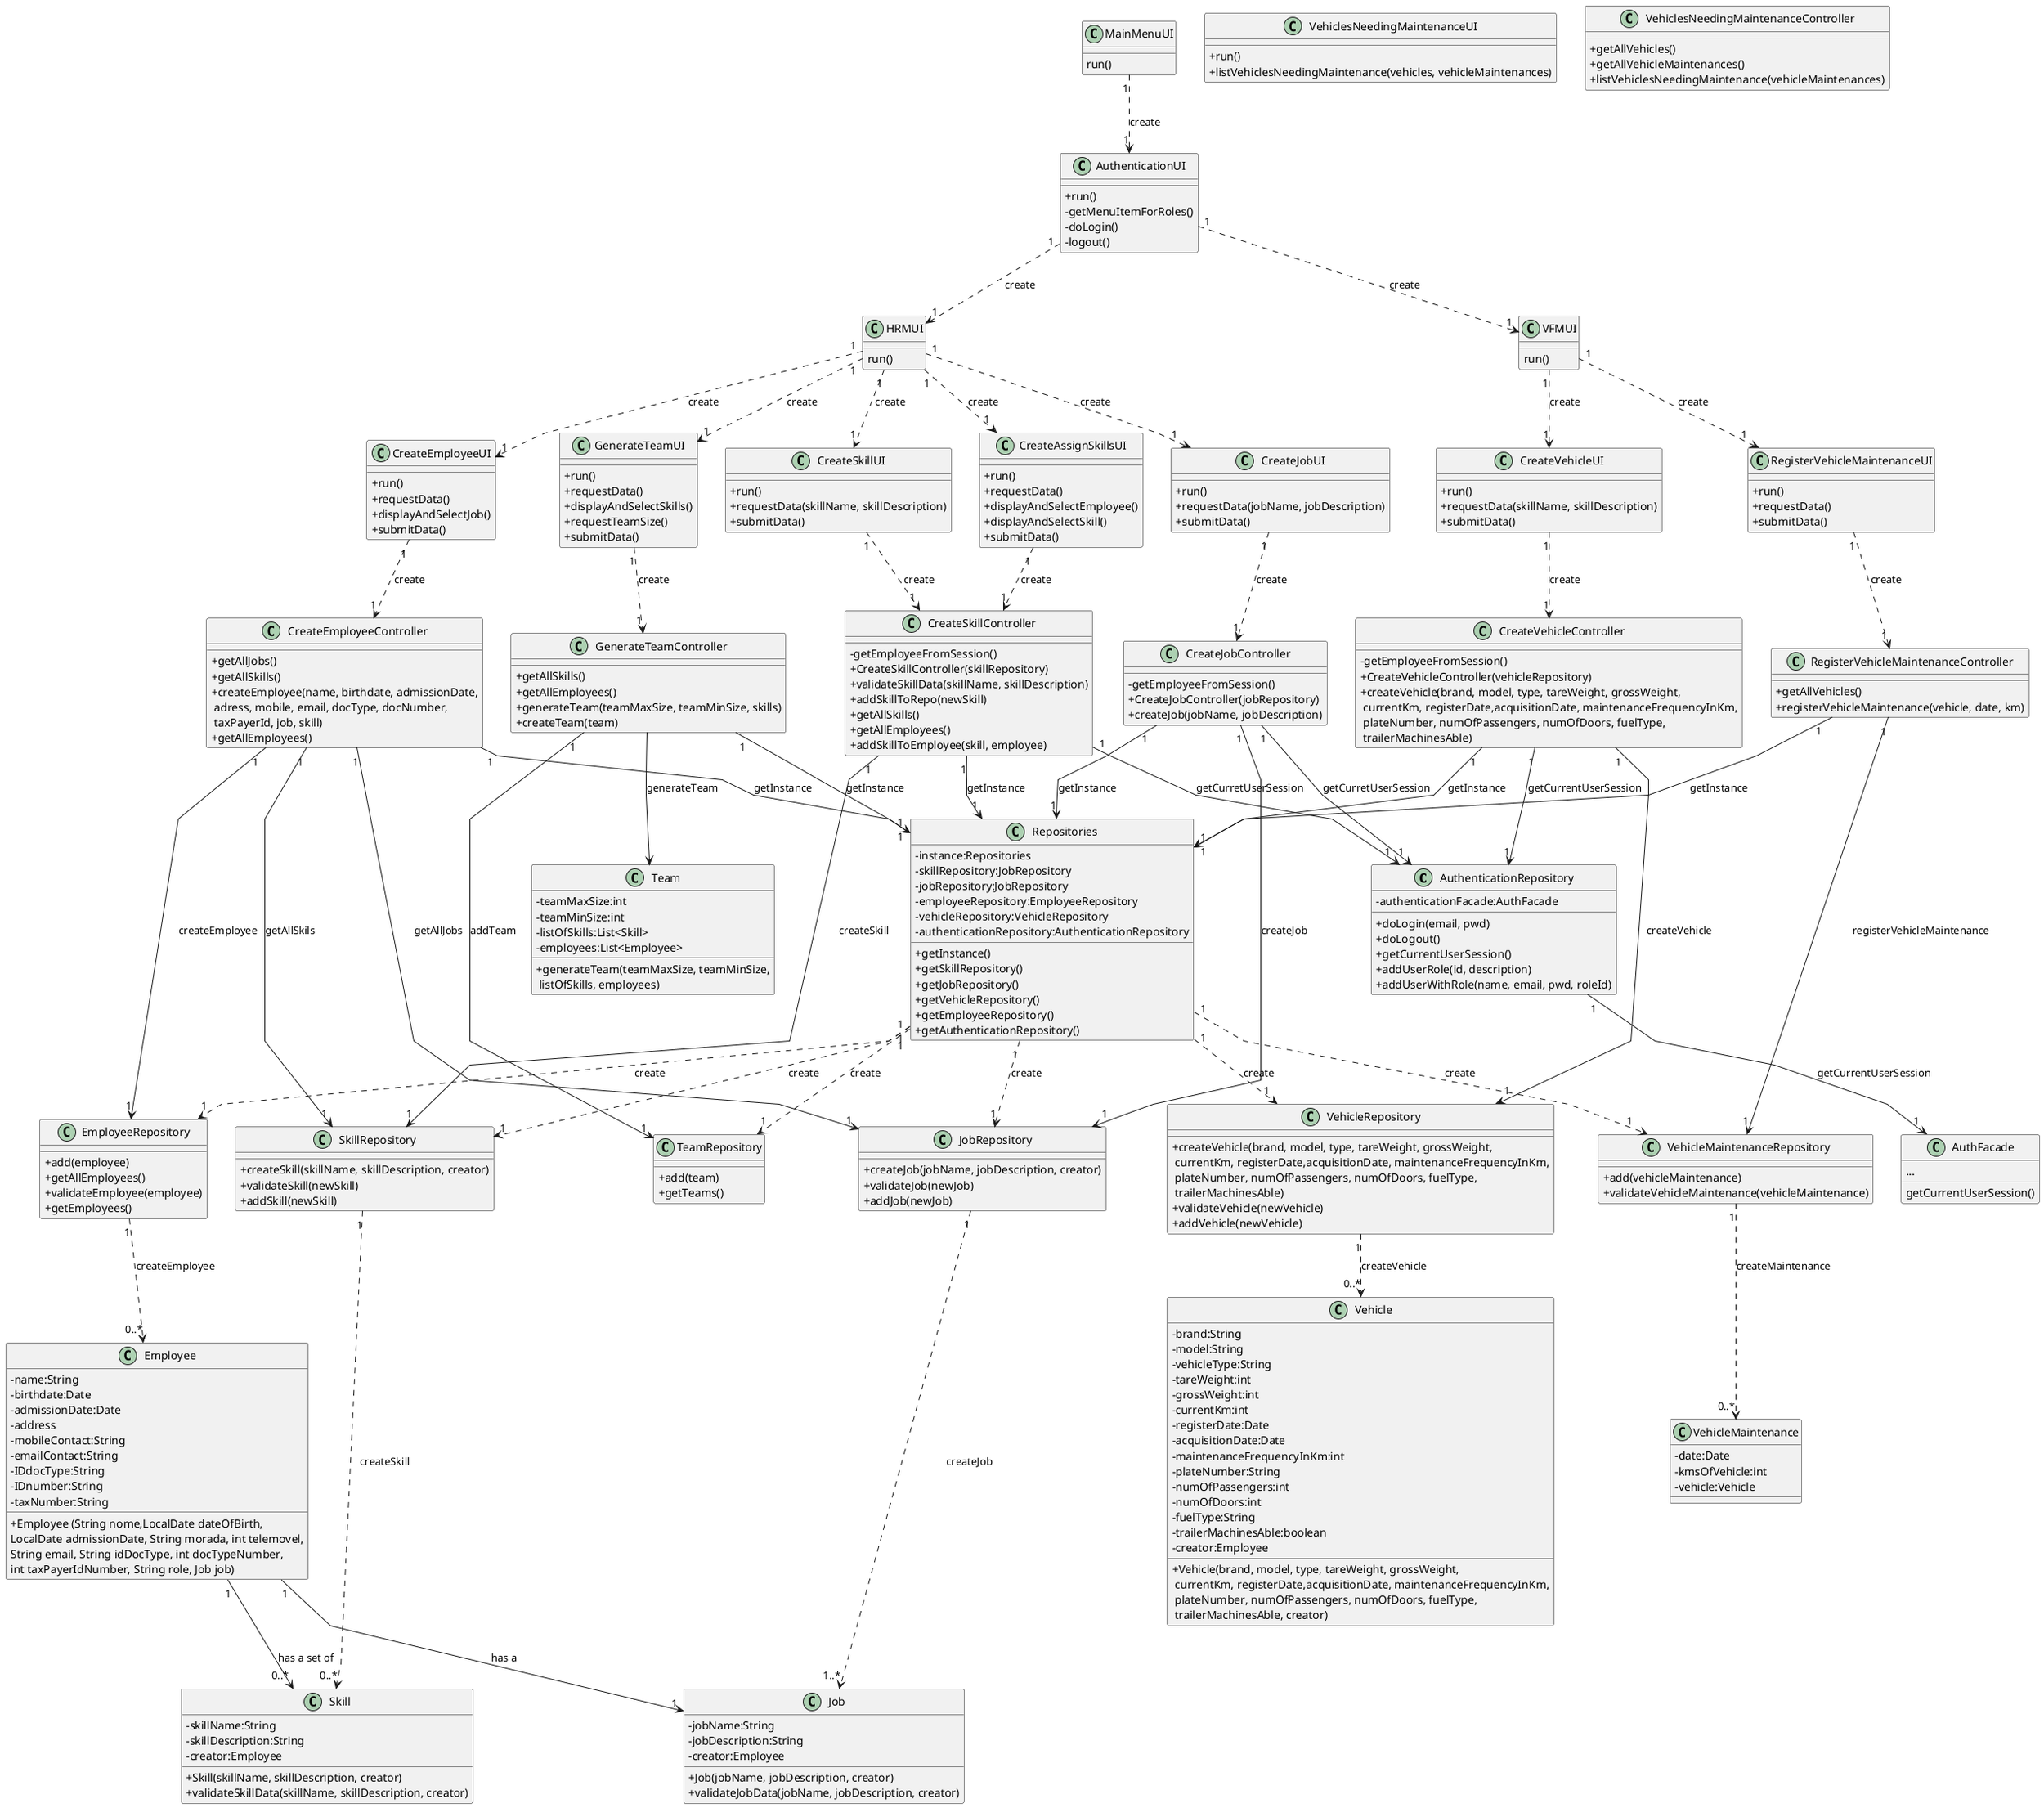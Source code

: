@startuml
skinparam classAttributeIconSize 0
skinparam linetype polyline


class AuthenticationRepository{
    - authenticationFacade:AuthFacade
    + doLogin(email, pwd)
    + doLogout()
    + getCurrentUserSession()
    + addUserRole(id, description)
    + addUserWithRole(name, email, pwd, roleId)
}

class AuthFacade{
    ...
    getCurrentUserSession()
}


class Repositories{
    - instance:Repositories
    - skillRepository:JobRepository
    - jobRepository:JobRepository
    - employeeRepository:EmployeeRepository
    - vehicleRepository:VehicleRepository
    - authenticationRepository:AuthenticationRepository


    + getInstance()
    + getSkillRepository()
    + getJobRepository()
    + getVehicleRepository()
    + getEmployeeRepository()
    + getAuthenticationRepository()
}

'------------------         UI             ----------------------

class MainMenuUI{
    run()
}

class AuthenticationUI{
    +run()
    -getMenuItemForRoles()
    -doLogin()
    -logout()
}

class HRMUI{
    run()
}

class VFMUI{
    run()
}





class CreateSkillUI {
    +run()
    +requestData(skillName, skillDescription)
    +submitData()
}

class CreateJobUI {
    +run()
    +requestData(jobName, jobDescription)
    +submitData()
}

class CreateEmployeeUI {
    +run()
    +requestData()
    +displayAndSelectJob()
    +submitData()
}

class CreateAssignSkillsUI {
    +run()
    +requestData()
    +displayAndSelectEmployee()
    +displayAndSelectSkill()
    +submitData()
}

class GenerateTeamUI {
    +run()
    +requestData()
    +displayAndSelectSkills()
    +requestTeamSize()
    +submitData()
}


class CreateVehicleUI {
    +run()
    +requestData(skillName, skillDescription)
    +submitData()
}

class RegisterVehicleMaintenanceUI {
    +run()
    +requestData()
    +submitData()
}

class VehiclesNeedingMaintenanceUI {
    +run()
    +listVehiclesNeedingMaintenance(vehicles, vehicleMaintenances)
}




'------------------         CONTROLLERS             ----------------------

class CreateSkillController {
    - getEmployeeFromSession()
    + CreateSkillController(skillRepository)
    + validateSkillData(skillName, skillDescription)
    + addSkillToRepo(newSkill)
    + getAllSkills()
    + getAllEmployees()
    + addSkillToEmployee(skill, employee)

}

class CreateJobController {
    -getEmployeeFromSession()
    + CreateJobController(jobRepository)
    + createJob(jobName, jobDescription)
}

class CreateEmployeeController {
    +getAllJobs()
    +getAllSkills()
    +createEmployee(name, birthdate, admissionDate,\n adress, mobile, email, docType, docNumber,\n taxPayerId, job, skill)
    +getAllEmployees()
}

class GenerateTeamController {
    +getAllSkills()
    +getAllEmployees()
    +generateTeam(teamMaxSize, teamMinSize, skills)
    +createTeam(team)
}


class CreateVehicleController {
    -getEmployeeFromSession()
    + CreateVehicleController(vehicleRepository)
    + createVehicle(brand, model, type, tareWeight, grossWeight,\n currentKm, registerDate,acquisitionDate, maintenanceFrequencyInKm,\n plateNumber, numOfPassengers, numOfDoors, fuelType,\n trailerMachinesAble)
}


class RegisterVehicleMaintenanceController {
    +getAllVehicles()
    +registerVehicleMaintenance(vehicle, date, km)
}

class VehiclesNeedingMaintenanceController {
    +getAllVehicles()
    +getAllVehicleMaintenances()
    +listVehiclesNeedingMaintenance(vehicleMaintenances)
}


'------------------         REPOS             ----------------------

class SkillRepository{
    + createSkill(skillName, skillDescription, creator)
    + validateSkill(newSkill)
    + addSkill(newSkill)
}


class JobRepository{
    + createJob(jobName, jobDescription, creator)
    + validateJob(newJob)
    + addJob(newJob)
}


class EmployeeRepository{
    + add(employee)
    + getAllEmployees()
    + validateEmployee(employee)
    + getEmployees()
}

class TeamRepository{
    + add(team)
    + getTeams()
}

class VehicleRepository{
    + createVehicle(brand, model, type, tareWeight, grossWeight,\n currentKm, registerDate,acquisitionDate, maintenanceFrequencyInKm,\n plateNumber, numOfPassengers, numOfDoors, fuelType,\n trailerMachinesAble)
    + validateVehicle(newVehicle)
    + addVehicle(newVehicle)
}


class VehicleMaintenanceRepository{
    +add(vehicleMaintenance)
    +validateVehicleMaintenance(vehicleMaintenance)
}


'------------------         MODELS             ----------------------

class Skill {
    -skillName:String
    -skillDescription:String
    -creator:Employee

    +Skill(skillName, skillDescription, creator)
    +validateSkillData(skillName, skillDescription, creator)
}


class Job {
    -jobName:String
    -jobDescription:String
    -creator:Employee

    +Job(jobName, jobDescription, creator)
    +validateJobData(jobName, jobDescription, creator)
}



class Employee{
    -name:String
    -birthdate:Date
    -admissionDate:Date
    -address
    -mobileContact:String
    -emailContact:String
    -IDdocType:String
    -IDnumber:String
    -taxNumber:String

    +Employee (String nome,LocalDate dateOfBirth,\nLocalDate admissionDate, String morada, int telemovel,\nString email, String idDocType, int docTypeNumber,\nint taxPayerIdNumber, String role, Job job)
}

class Team{
    -teamMaxSize:int
    -teamMinSize:int
    -listOfSkills:List<Skill>
    -employees:List<Employee>
    +generateTeam(teamMaxSize, teamMinSize,\n listOfSkills, employees)
}

class Vehicle{
    -brand:String
    -model:String
    -vehicleType:String
    -tareWeight:int
    -grossWeight:int
    -currentKm:int
    -registerDate:Date
    -acquisitionDate:Date
    -maintenanceFrequencyInKm:int
    -plateNumber:String
    -numOfPassengers:int
    -numOfDoors:int
    -fuelType:String
    -trailerMachinesAble:boolean
    -creator:Employee

    + Vehicle(brand, model, type, tareWeight, grossWeight,\n currentKm, registerDate,acquisitionDate, maintenanceFrequencyInKm,\n plateNumber, numOfPassengers, numOfDoors, fuelType,\n trailerMachinesAble, creator)
}

class VehicleMaintenance{
    - date:Date
    - kmsOfVehicle:int
    - vehicle:Vehicle
}



'Relationships

AuthenticationRepository "1" --> "1" AuthFacade : getCurrentUserSession



MainMenuUI "1" ..> "1" AuthenticationUI: create



AuthenticationUI "1" ..> "1" HRMUI : create
AuthenticationUI "1" ..> "1" VFMUI : create



HRMUI "1" ..> "1" CreateSkillUI : create
HRMUI "1" ..> "1" CreateJobUI : create
HRMUI "1" ..> "1" CreateEmployeeUI : create
HRMUI "1" ..> "1" CreateAssignSkillsUI : create
HRMUI "1" ..> "1" GenerateTeamUI : create



VFMUI "1" ..> "1" CreateVehicleUI : create
VFMUI "1" ..> "1" RegisterVehicleMaintenanceUI : create



CreateSkillController "1" --> "1" AuthenticationRepository : getCurretUserSession
CreateJobController "1" --> "1" AuthenticationRepository : getCurretUserSession
CreateVehicleController "1" --> "1" AuthenticationRepository : getCurrentUserSession



CreateSkillController "1" --> "1" Repositories : getInstance
CreateJobController "1" --> "1" Repositories : getInstance
CreateEmployeeController "1" --> "1" Repositories : getInstance
GenerateTeamController "1" --> "1" Repositories : getInstance
CreateVehicleController "1" --> "1" Repositories : getInstance
RegisterVehicleMaintenanceController "1" --> "1" Repositories : getInstance



CreateSkillUI "1" ..> "1" CreateSkillController : create
CreateJobUI "1" ..> "1" CreateJobController : create
CreateEmployeeUI "1" ..> "1" CreateEmployeeController : create
CreateAssignSkillsUI "1" ..> "1" CreateSkillController : create
GenerateTeamUI "1" ..> "1" GenerateTeamController : create
CreateVehicleUI "1" ..> "1" CreateVehicleController : create
RegisterVehicleMaintenanceUI "1" ..> "1" RegisterVehicleMaintenanceController : create



Repositories "1" ..> "1" SkillRepository : create
Repositories "1" ..> "1" JobRepository : create
Repositories "1" ..> "1" EmployeeRepository : create
Repositories "1" ..> "1" TeamRepository : create
Repositories "1" ..> "1" VehicleRepository : create
Repositories "1" ..> "1" VehicleMaintenanceRepository : create



CreateSkillController "1" --> "1" SkillRepository : createSkill
CreateJobController "1" --> "1" JobRepository : createJob
CreateEmployeeController "1" --> "1" EmployeeRepository : createEmployee
GenerateTeamController "1" --> "1" TeamRepository : addTeam
CreateVehicleController "1" --> "1" VehicleRepository : createVehicle
RegisterVehicleMaintenanceController "1" --> "1" VehicleMaintenanceRepository : registerVehicleMaintenance



SkillRepository "1" ..> "0..*" Skill : createSkill
JobRepository "1" ..> "1..*" Job : createJob
EmployeeRepository "1" ..> "0..*" Employee : createEmployee
VehicleRepository "1" ..> "0..*" Vehicle : createVehicle
VehicleMaintenanceRepository "1" ..> "0..*" VehicleMaintenance : createMaintenance



Employee "1" --> "1" Job : has a
Employee "1" --> "0..*" Skill : has a set of



'from the US03
CreateEmployeeController "1" --> "1" SkillRepository : getAllSkils
CreateEmployeeController "1" --> "1" JobRepository : getAllJobs

'from the US05
GenerateTeamController --> Team : generateTeam


@enduml
